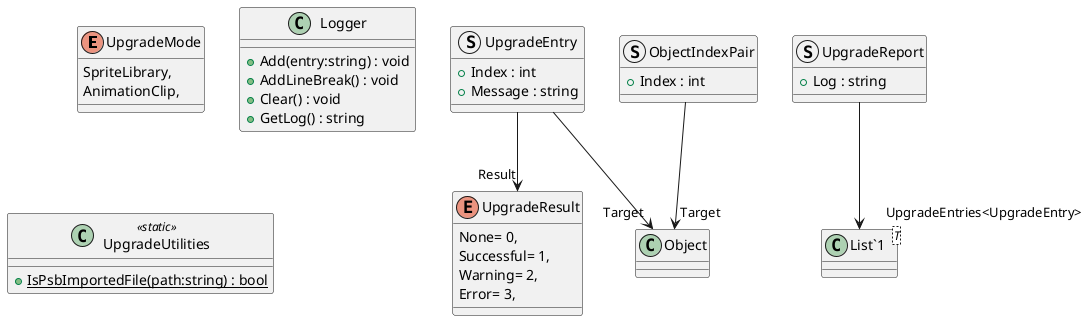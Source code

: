 @startuml
enum UpgradeMode {
    SpriteLibrary,
    AnimationClip,
}
enum UpgradeResult {
    None= 0,
    Successful= 1,
    Warning= 2,
    Error= 3,
}
struct ObjectIndexPair {
    + Index : int
}
struct UpgradeEntry {
    + Index : int
    + Message : string
}
struct UpgradeReport {
    + Log : string
}
class Logger {
    + Add(entry:string) : void
    + AddLineBreak() : void
    + Clear() : void
    + GetLog() : string
}
class UpgradeUtilities <<static>> {
    + {static} IsPsbImportedFile(path:string) : bool
}
class "List`1"<T> {
}
ObjectIndexPair --> "Target" Object
UpgradeEntry --> "Target" Object
UpgradeEntry --> "Result" UpgradeResult
UpgradeReport --> "UpgradeEntries<UpgradeEntry>" "List`1"
@enduml
